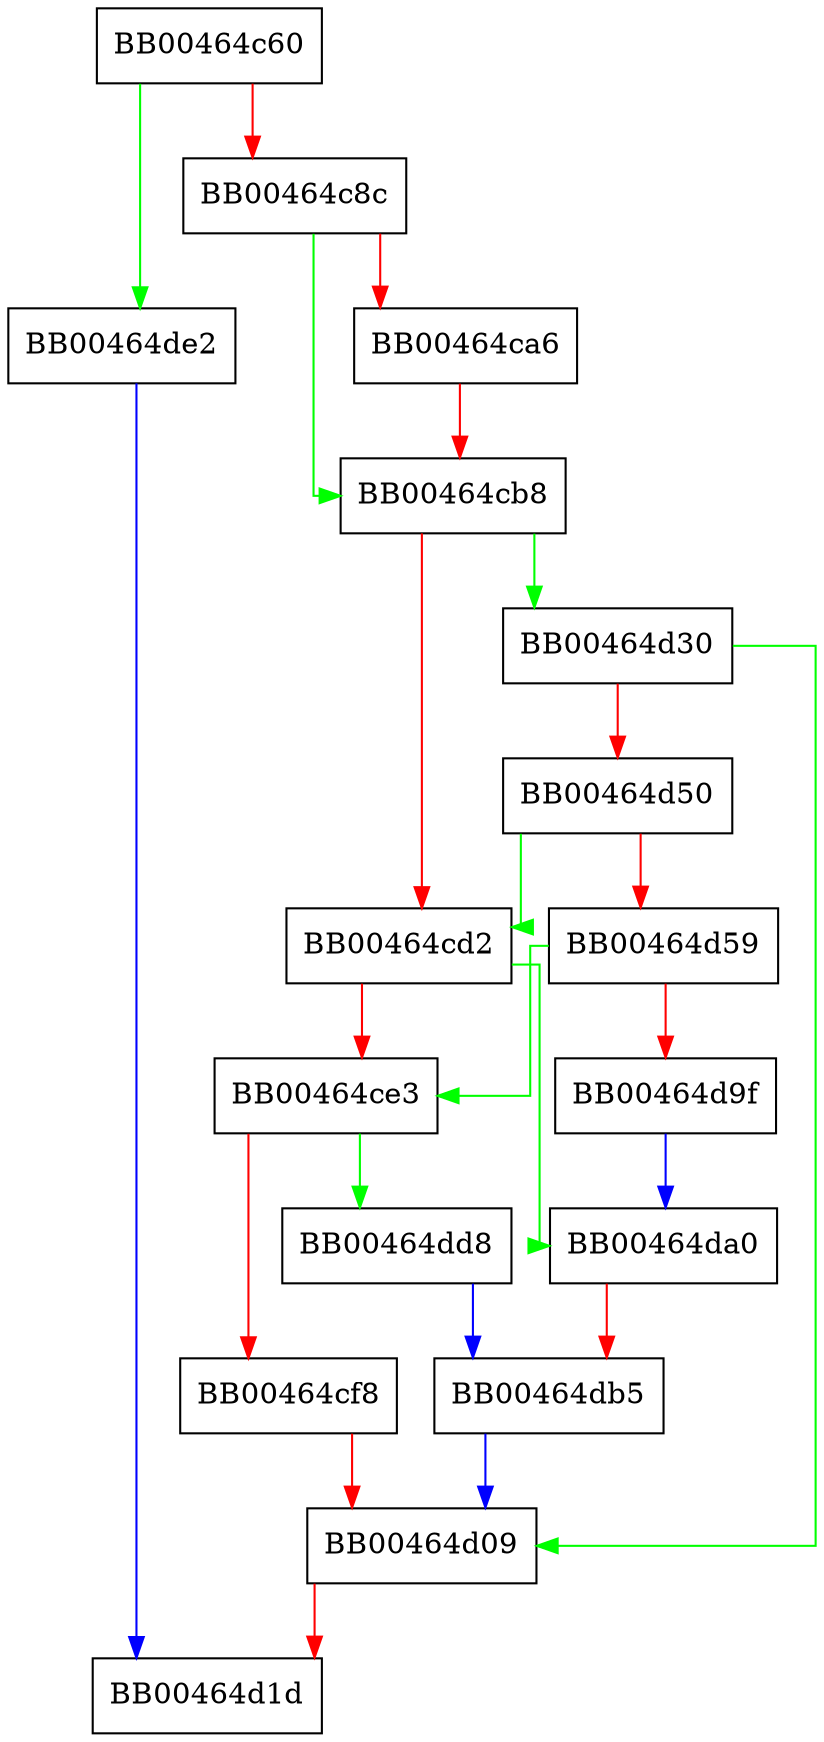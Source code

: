 digraph x509_ctrl_string {
  node [shape="box"];
  graph [splines=ortho];
  BB00464c60 -> BB00464de2 [color="green"];
  BB00464c60 -> BB00464c8c [color="red"];
  BB00464c8c -> BB00464cb8 [color="green"];
  BB00464c8c -> BB00464ca6 [color="red"];
  BB00464ca6 -> BB00464cb8 [color="red"];
  BB00464cb8 -> BB00464d30 [color="green"];
  BB00464cb8 -> BB00464cd2 [color="red"];
  BB00464cd2 -> BB00464da0 [color="green"];
  BB00464cd2 -> BB00464ce3 [color="red"];
  BB00464ce3 -> BB00464dd8 [color="green"];
  BB00464ce3 -> BB00464cf8 [color="red"];
  BB00464cf8 -> BB00464d09 [color="red"];
  BB00464d09 -> BB00464d1d [color="red"];
  BB00464d30 -> BB00464d09 [color="green"];
  BB00464d30 -> BB00464d50 [color="red"];
  BB00464d50 -> BB00464cd2 [color="green"];
  BB00464d50 -> BB00464d59 [color="red"];
  BB00464d59 -> BB00464ce3 [color="green"];
  BB00464d59 -> BB00464d9f [color="red"];
  BB00464d9f -> BB00464da0 [color="blue"];
  BB00464da0 -> BB00464db5 [color="red"];
  BB00464db5 -> BB00464d09 [color="blue"];
  BB00464dd8 -> BB00464db5 [color="blue"];
  BB00464de2 -> BB00464d1d [color="blue"];
}